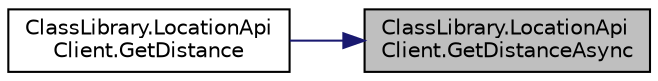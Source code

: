 digraph "ClassLibrary.LocationApiClient.GetDistanceAsync"
{
 // INTERACTIVE_SVG=YES
 // LATEX_PDF_SIZE
  edge [fontname="Helvetica",fontsize="10",labelfontname="Helvetica",labelfontsize="10"];
  node [fontname="Helvetica",fontsize="10",shape=record];
  rankdir="RL";
  Node1 [label="ClassLibrary.LocationApi\lClient.GetDistanceAsync",height=0.2,width=0.4,color="black", fillcolor="grey75", style="filled", fontcolor="black",tooltip="Obtiene la distancia entre dos coordenadas."];
  Node1 -> Node2 [dir="back",color="midnightblue",fontsize="10",style="solid",fontname="Helvetica"];
  Node2 [label="ClassLibrary.LocationApi\lClient.GetDistance",height=0.2,width=0.4,color="black", fillcolor="white", style="filled",URL="$classClassLibrary_1_1LocationApiClient.html#ac52320907126d76a06a7633ca3a32a24",tooltip=" "];
}
